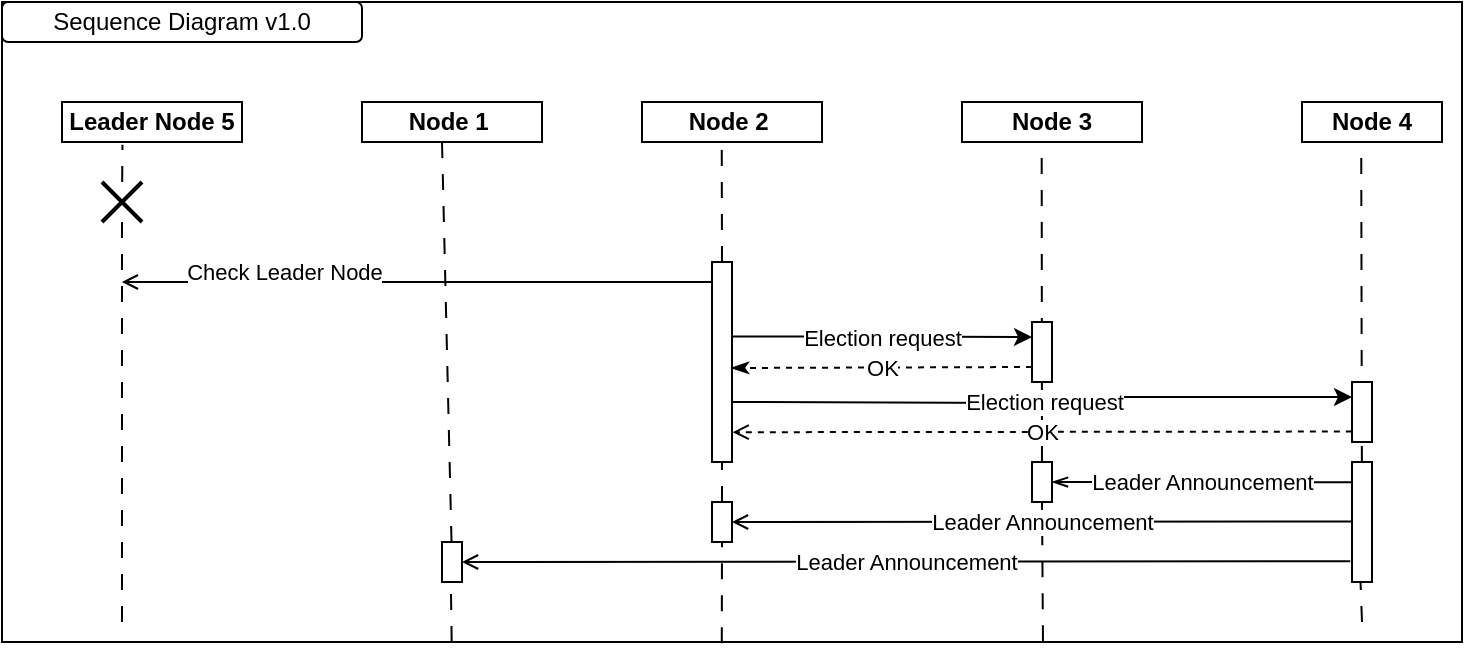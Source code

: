 <mxfile version="24.7.14" pages="2">
  <diagram name="sequence_diagram" id="7sgo6bR_hd0uOoM_-nex">
    <mxGraphModel dx="663" dy="419" grid="1" gridSize="10" guides="1" tooltips="1" connect="1" arrows="1" fold="1" page="1" pageScale="1" pageWidth="850" pageHeight="1100" math="0" shadow="0">
      <root>
        <mxCell id="0" />
        <mxCell id="1" parent="0" />
        <mxCell id="2CJzM1UP2dfj2kKMceD9-52" value="" style="rounded=0;whiteSpace=wrap;html=1;" vertex="1" parent="1">
          <mxGeometry x="100" y="130" width="730" height="320" as="geometry" />
        </mxCell>
        <mxCell id="2CJzM1UP2dfj2kKMceD9-2" value="&lt;b&gt;Node 3&lt;/b&gt;" style="rounded=0;whiteSpace=wrap;html=1;" vertex="1" parent="1">
          <mxGeometry x="580" y="180" width="90" height="20" as="geometry" />
        </mxCell>
        <mxCell id="2CJzM1UP2dfj2kKMceD9-3" value="&lt;b&gt;Node 4&lt;/b&gt;" style="rounded=0;whiteSpace=wrap;html=1;" vertex="1" parent="1">
          <mxGeometry x="750" y="180" width="70" height="20" as="geometry" />
        </mxCell>
        <mxCell id="2CJzM1UP2dfj2kKMceD9-7" value="" style="endArrow=none;html=1;rounded=0;entryX=0.5;entryY=1;entryDx=0;entryDy=0;dashed=1;dashPattern=8 8;" edge="1" parent="1" source="6BYWwQnA6xNZHv1rOZ8V-13">
          <mxGeometry width="50" height="50" relative="1" as="geometry">
            <mxPoint x="620" y="440" as="sourcePoint" />
            <mxPoint x="619.84" y="200" as="targetPoint" />
          </mxGeometry>
        </mxCell>
        <mxCell id="2CJzM1UP2dfj2kKMceD9-8" value="" style="endArrow=none;html=1;rounded=0;entryX=0.423;entryY=0.985;entryDx=0;entryDy=0;dashed=1;dashPattern=8 8;entryPerimeter=0;" edge="1" parent="1" source="6BYWwQnA6xNZHv1rOZ8V-11" target="2CJzM1UP2dfj2kKMceD9-3">
          <mxGeometry width="50" height="50" relative="1" as="geometry">
            <mxPoint x="780" y="440" as="sourcePoint" />
            <mxPoint x="779.84" y="200" as="targetPoint" />
          </mxGeometry>
        </mxCell>
        <mxCell id="2CJzM1UP2dfj2kKMceD9-18" value="" style="endArrow=open;html=1;rounded=0;endFill=0;exitX=0.007;exitY=0.05;exitDx=0;exitDy=0;exitPerimeter=0;" edge="1" parent="1">
          <mxGeometry relative="1" as="geometry">
            <mxPoint x="455.0" y="270" as="sourcePoint" />
            <mxPoint x="159.93" y="270" as="targetPoint" />
          </mxGeometry>
        </mxCell>
        <mxCell id="2CJzM1UP2dfj2kKMceD9-19" value="Check Leader Node" style="edgeLabel;resizable=0;html=1;;align=center;verticalAlign=middle;" connectable="0" vertex="1" parent="2CJzM1UP2dfj2kKMceD9-18">
          <mxGeometry relative="1" as="geometry">
            <mxPoint x="-67" y="-5" as="offset" />
          </mxGeometry>
        </mxCell>
        <mxCell id="2CJzM1UP2dfj2kKMceD9-11" value="&lt;b&gt;Leader Node 5&lt;/b&gt;" style="rounded=0;whiteSpace=wrap;html=1;container=0;" vertex="1" parent="1">
          <mxGeometry x="130" y="180" width="90" height="20" as="geometry" />
        </mxCell>
        <mxCell id="2CJzM1UP2dfj2kKMceD9-12" value="" style="endArrow=none;html=1;rounded=0;dashed=1;dashPattern=8 8;entryX=0.336;entryY=1.07;entryDx=0;entryDy=0;entryPerimeter=0;" edge="1" parent="1" source="2CJzM1UP2dfj2kKMceD9-26" target="2CJzM1UP2dfj2kKMceD9-11">
          <mxGeometry width="50" height="50" relative="1" as="geometry">
            <mxPoint x="160" y="480" as="sourcePoint" />
            <mxPoint x="160" y="210" as="targetPoint" />
          </mxGeometry>
        </mxCell>
        <mxCell id="2CJzM1UP2dfj2kKMceD9-1" value="&lt;b&gt;Node 2&amp;nbsp;&lt;/b&gt;" style="rounded=0;whiteSpace=wrap;html=1;" vertex="1" parent="1">
          <mxGeometry x="420" y="180" width="90" height="20" as="geometry" />
        </mxCell>
        <mxCell id="2CJzM1UP2dfj2kKMceD9-27" value="" style="endArrow=none;html=1;rounded=0;entryX=0.5;entryY=1;entryDx=0;entryDy=0;dashed=1;dashPattern=8 8;" edge="1" parent="1" target="2CJzM1UP2dfj2kKMceD9-26">
          <mxGeometry width="50" height="50" relative="1" as="geometry">
            <mxPoint x="160" y="440" as="sourcePoint" />
            <mxPoint x="160" y="200" as="targetPoint" />
          </mxGeometry>
        </mxCell>
        <mxCell id="2CJzM1UP2dfj2kKMceD9-26" value="" style="shape=mxgraph.sysml.x;fontSize=13;strokeWidth=2;container=0;" vertex="1" parent="1">
          <mxGeometry x="150" y="220" width="20" height="20" as="geometry" />
        </mxCell>
        <mxCell id="2CJzM1UP2dfj2kKMceD9-32" value="" style="endArrow=none;html=1;rounded=0;entryX=0.5;entryY=1;entryDx=0;entryDy=0;dashed=1;dashPattern=8 8;" edge="1" parent="1" source="6BYWwQnA6xNZHv1rOZ8V-15" target="2CJzM1UP2dfj2kKMceD9-31">
          <mxGeometry width="50" height="50" relative="1" as="geometry">
            <mxPoint x="460" y="440" as="sourcePoint" />
            <mxPoint x="460" y="200" as="targetPoint" />
          </mxGeometry>
        </mxCell>
        <mxCell id="2CJzM1UP2dfj2kKMceD9-31" value="" style="rounded=0;whiteSpace=wrap;html=1;" vertex="1" parent="1">
          <mxGeometry x="455" y="260" width="10" height="100" as="geometry" />
        </mxCell>
        <mxCell id="2CJzM1UP2dfj2kKMceD9-33" value="" style="endArrow=classic;html=1;rounded=0;entryX=0;entryY=0.25;entryDx=0;entryDy=0;exitX=0.97;exitY=0.372;exitDx=0;exitDy=0;edgeStyle=orthogonalEdgeStyle;exitPerimeter=0;" edge="1" parent="1" source="2CJzM1UP2dfj2kKMceD9-31" target="2CJzM1UP2dfj2kKMceD9-36">
          <mxGeometry relative="1" as="geometry">
            <mxPoint x="465" y="300" as="sourcePoint" />
            <mxPoint x="610" y="300" as="targetPoint" />
          </mxGeometry>
        </mxCell>
        <mxCell id="2CJzM1UP2dfj2kKMceD9-34" value="Election request" style="edgeLabel;resizable=0;html=1;;align=center;verticalAlign=middle;" connectable="0" vertex="1" parent="2CJzM1UP2dfj2kKMceD9-33">
          <mxGeometry relative="1" as="geometry">
            <mxPoint as="offset" />
          </mxGeometry>
        </mxCell>
        <mxCell id="2CJzM1UP2dfj2kKMceD9-45" value="" style="endArrow=none;html=1;rounded=0;entryX=0.443;entryY=1.024;entryDx=0;entryDy=0;dashed=1;dashPattern=8 8;entryPerimeter=0;" edge="1" parent="1" target="2CJzM1UP2dfj2kKMceD9-1">
          <mxGeometry width="50" height="50" relative="1" as="geometry">
            <mxPoint x="460" y="260" as="sourcePoint" />
            <mxPoint x="470" y="390" as="targetPoint" />
          </mxGeometry>
        </mxCell>
        <mxCell id="2CJzM1UP2dfj2kKMceD9-36" value="" style="rounded=0;whiteSpace=wrap;html=1;" vertex="1" parent="1">
          <mxGeometry x="615" y="290" width="10" height="30" as="geometry" />
        </mxCell>
        <mxCell id="2CJzM1UP2dfj2kKMceD9-53" value="Sequence Diagram v1.0" style="rounded=1;whiteSpace=wrap;html=1;" vertex="1" parent="1">
          <mxGeometry x="100" y="130" width="180" height="20" as="geometry" />
        </mxCell>
        <mxCell id="6BYWwQnA6xNZHv1rOZ8V-2" value="" style="endArrow=classicThin;html=1;rounded=0;exitX=0;exitY=0.75;exitDx=0;exitDy=0;entryX=0.953;entryY=0.53;entryDx=0;entryDy=0;entryPerimeter=0;dashed=1;endFill=1;" edge="1" parent="1" source="2CJzM1UP2dfj2kKMceD9-36" target="2CJzM1UP2dfj2kKMceD9-31">
          <mxGeometry relative="1" as="geometry">
            <mxPoint x="510" y="330" as="sourcePoint" />
            <mxPoint x="610" y="330" as="targetPoint" />
          </mxGeometry>
        </mxCell>
        <mxCell id="6BYWwQnA6xNZHv1rOZ8V-3" value="OK" style="edgeLabel;resizable=0;html=1;;align=center;verticalAlign=middle;" connectable="0" vertex="1" parent="6BYWwQnA6xNZHv1rOZ8V-2">
          <mxGeometry relative="1" as="geometry" />
        </mxCell>
        <mxCell id="6BYWwQnA6xNZHv1rOZ8V-5" value="" style="endArrow=none;html=1;rounded=0;entryX=0.387;entryY=1.01;entryDx=0;entryDy=0;dashed=1;dashPattern=8 8;entryPerimeter=0;" edge="1" parent="1" target="2CJzM1UP2dfj2kKMceD9-43">
          <mxGeometry width="50" height="50" relative="1" as="geometry">
            <mxPoint x="775.14" y="340" as="sourcePoint" />
            <mxPoint x="777" y="200" as="targetPoint" />
          </mxGeometry>
        </mxCell>
        <mxCell id="2CJzM1UP2dfj2kKMceD9-43" value="" style="rounded=0;whiteSpace=wrap;html=1;" vertex="1" parent="1">
          <mxGeometry x="775" y="320" width="10" height="30" as="geometry" />
        </mxCell>
        <mxCell id="6BYWwQnA6xNZHv1rOZ8V-6" value="" style="endArrow=classic;html=1;rounded=0;entryX=0;entryY=0.25;entryDx=0;entryDy=0;exitX=0.97;exitY=0.372;exitDx=0;exitDy=0;edgeStyle=orthogonalEdgeStyle;exitPerimeter=0;" edge="1" parent="1" target="2CJzM1UP2dfj2kKMceD9-43">
          <mxGeometry relative="1" as="geometry">
            <mxPoint x="465" y="330" as="sourcePoint" />
            <mxPoint x="615" y="331" as="targetPoint" />
          </mxGeometry>
        </mxCell>
        <mxCell id="6BYWwQnA6xNZHv1rOZ8V-7" value="Election request" style="edgeLabel;resizable=0;html=1;;align=center;verticalAlign=middle;" connectable="0" vertex="1" parent="6BYWwQnA6xNZHv1rOZ8V-6">
          <mxGeometry relative="1" as="geometry">
            <mxPoint as="offset" />
          </mxGeometry>
        </mxCell>
        <mxCell id="6BYWwQnA6xNZHv1rOZ8V-8" value="" style="endArrow=open;html=1;rounded=0;exitX=-0.008;exitY=0.826;exitDx=0;exitDy=0;entryX=1.033;entryY=0.851;entryDx=0;entryDy=0;entryPerimeter=0;dashed=1;exitPerimeter=0;endFill=0;" edge="1" parent="1" source="2CJzM1UP2dfj2kKMceD9-43" target="2CJzM1UP2dfj2kKMceD9-31">
          <mxGeometry relative="1" as="geometry">
            <mxPoint x="615" y="340" as="sourcePoint" />
            <mxPoint x="465" y="340" as="targetPoint" />
          </mxGeometry>
        </mxCell>
        <mxCell id="6BYWwQnA6xNZHv1rOZ8V-9" value="OK" style="edgeLabel;resizable=0;html=1;;align=center;verticalAlign=middle;" connectable="0" vertex="1" parent="6BYWwQnA6xNZHv1rOZ8V-8">
          <mxGeometry relative="1" as="geometry" />
        </mxCell>
        <mxCell id="6BYWwQnA6xNZHv1rOZ8V-12" value="" style="endArrow=none;html=1;rounded=0;entryX=0.423;entryY=0.985;entryDx=0;entryDy=0;dashed=1;dashPattern=8 8;entryPerimeter=0;" edge="1" parent="1" target="6BYWwQnA6xNZHv1rOZ8V-11">
          <mxGeometry width="50" height="50" relative="1" as="geometry">
            <mxPoint x="780" y="440" as="sourcePoint" />
            <mxPoint x="730" y="200" as="targetPoint" />
          </mxGeometry>
        </mxCell>
        <mxCell id="6BYWwQnA6xNZHv1rOZ8V-11" value="" style="rounded=0;whiteSpace=wrap;html=1;" vertex="1" parent="1">
          <mxGeometry x="775" y="360" width="10" height="60" as="geometry" />
        </mxCell>
        <mxCell id="6BYWwQnA6xNZHv1rOZ8V-14" value="" style="endArrow=none;html=1;rounded=0;entryX=0.5;entryY=1;entryDx=0;entryDy=0;dashed=1;dashPattern=8 8;exitX=0.713;exitY=0.999;exitDx=0;exitDy=0;exitPerimeter=0;" edge="1" parent="1" source="2CJzM1UP2dfj2kKMceD9-52" target="6BYWwQnA6xNZHv1rOZ8V-13">
          <mxGeometry width="50" height="50" relative="1" as="geometry">
            <mxPoint x="620" y="440" as="sourcePoint" />
            <mxPoint x="569.84" y="200" as="targetPoint" />
          </mxGeometry>
        </mxCell>
        <mxCell id="6BYWwQnA6xNZHv1rOZ8V-13" value="" style="rounded=0;whiteSpace=wrap;html=1;" vertex="1" parent="1">
          <mxGeometry x="615" y="360" width="10" height="20" as="geometry" />
        </mxCell>
        <mxCell id="6BYWwQnA6xNZHv1rOZ8V-16" value="" style="endArrow=none;html=1;rounded=0;entryX=0.5;entryY=1;entryDx=0;entryDy=0;dashed=1;dashPattern=8 8;exitX=0.493;exitY=1.002;exitDx=0;exitDy=0;exitPerimeter=0;" edge="1" parent="1" source="2CJzM1UP2dfj2kKMceD9-52" target="6BYWwQnA6xNZHv1rOZ8V-15">
          <mxGeometry width="50" height="50" relative="1" as="geometry">
            <mxPoint x="460" y="440" as="sourcePoint" />
            <mxPoint x="410" y="360" as="targetPoint" />
          </mxGeometry>
        </mxCell>
        <mxCell id="6BYWwQnA6xNZHv1rOZ8V-15" value="" style="rounded=0;whiteSpace=wrap;html=1;" vertex="1" parent="1">
          <mxGeometry x="455" y="380" width="10" height="20" as="geometry" />
        </mxCell>
        <mxCell id="6BYWwQnA6xNZHv1rOZ8V-23" value="" style="endArrow=openThin;html=1;rounded=0;entryX=1;entryY=0.5;entryDx=0;entryDy=0;endFill=0;exitX=-0.014;exitY=0.169;exitDx=0;exitDy=0;exitPerimeter=0;" edge="1" parent="1" source="6BYWwQnA6xNZHv1rOZ8V-11" target="6BYWwQnA6xNZHv1rOZ8V-13">
          <mxGeometry relative="1" as="geometry">
            <mxPoint x="770" y="370" as="sourcePoint" />
            <mxPoint x="730" y="420" as="targetPoint" />
          </mxGeometry>
        </mxCell>
        <mxCell id="6BYWwQnA6xNZHv1rOZ8V-24" value="Leader Announcement" style="edgeLabel;resizable=0;html=1;;align=center;verticalAlign=middle;" connectable="0" vertex="1" parent="6BYWwQnA6xNZHv1rOZ8V-23">
          <mxGeometry relative="1" as="geometry" />
        </mxCell>
        <mxCell id="6BYWwQnA6xNZHv1rOZ8V-27" value="" style="endArrow=open;html=1;rounded=0;exitX=0;exitY=0.25;exitDx=0;exitDy=0;entryX=1;entryY=0.5;entryDx=0;entryDy=0;endFill=0;" edge="1" parent="1" target="6BYWwQnA6xNZHv1rOZ8V-15">
          <mxGeometry relative="1" as="geometry">
            <mxPoint x="775" y="389.74" as="sourcePoint" />
            <mxPoint x="625" y="389.74" as="targetPoint" />
          </mxGeometry>
        </mxCell>
        <mxCell id="6BYWwQnA6xNZHv1rOZ8V-28" value="Leader Announcement" style="edgeLabel;resizable=0;html=1;;align=center;verticalAlign=middle;" connectable="0" vertex="1" parent="6BYWwQnA6xNZHv1rOZ8V-27">
          <mxGeometry relative="1" as="geometry" />
        </mxCell>
        <mxCell id="lIFG_qv6_JKEPPBSgLXc-1" value="&lt;b&gt;Node 1&amp;nbsp;&lt;/b&gt;" style="rounded=0;whiteSpace=wrap;html=1;" vertex="1" parent="1">
          <mxGeometry x="280" y="180" width="90" height="20" as="geometry" />
        </mxCell>
        <mxCell id="lIFG_qv6_JKEPPBSgLXc-2" value="" style="endArrow=none;html=1;rounded=0;entryX=0.443;entryY=1.024;entryDx=0;entryDy=0;dashed=1;dashPattern=8 8;entryPerimeter=0;" edge="1" parent="1" source="lIFG_qv6_JKEPPBSgLXc-3">
          <mxGeometry width="50" height="50" relative="1" as="geometry">
            <mxPoint x="320" y="440" as="sourcePoint" />
            <mxPoint x="320" y="200" as="targetPoint" />
          </mxGeometry>
        </mxCell>
        <mxCell id="lIFG_qv6_JKEPPBSgLXc-4" value="" style="endArrow=none;html=1;rounded=0;entryX=0.443;entryY=1.024;entryDx=0;entryDy=0;dashed=1;dashPattern=8 8;entryPerimeter=0;exitX=0.308;exitY=1;exitDx=0;exitDy=0;exitPerimeter=0;" edge="1" parent="1" source="2CJzM1UP2dfj2kKMceD9-52" target="lIFG_qv6_JKEPPBSgLXc-3">
          <mxGeometry width="50" height="50" relative="1" as="geometry">
            <mxPoint x="320" y="440" as="sourcePoint" />
            <mxPoint x="320" y="200" as="targetPoint" />
          </mxGeometry>
        </mxCell>
        <mxCell id="lIFG_qv6_JKEPPBSgLXc-3" value="" style="rounded=0;whiteSpace=wrap;html=1;" vertex="1" parent="1">
          <mxGeometry x="320" y="400" width="10" height="20" as="geometry" />
        </mxCell>
        <mxCell id="lIFG_qv6_JKEPPBSgLXc-5" value="" style="endArrow=open;html=1;rounded=0;exitX=-0.087;exitY=0.827;exitDx=0;exitDy=0;entryX=1;entryY=0.5;entryDx=0;entryDy=0;endFill=0;exitPerimeter=0;" edge="1" parent="1" source="6BYWwQnA6xNZHv1rOZ8V-11" target="lIFG_qv6_JKEPPBSgLXc-3">
          <mxGeometry relative="1" as="geometry">
            <mxPoint x="670" y="409.79" as="sourcePoint" />
            <mxPoint x="360" y="410.05" as="targetPoint" />
          </mxGeometry>
        </mxCell>
        <mxCell id="lIFG_qv6_JKEPPBSgLXc-6" value="Leader Announcement" style="edgeLabel;resizable=0;html=1;;align=center;verticalAlign=middle;" connectable="0" vertex="1" parent="lIFG_qv6_JKEPPBSgLXc-5">
          <mxGeometry relative="1" as="geometry" />
        </mxCell>
      </root>
    </mxGraphModel>
  </diagram>
  <diagram id="omE95nuKd6I9dsKFYLTK" name="state_machine_diagram">
    <mxGraphModel dx="884" dy="559" grid="1" gridSize="10" guides="1" tooltips="1" connect="1" arrows="1" fold="1" page="1" pageScale="1" pageWidth="850" pageHeight="1100" math="0" shadow="0">
      <root>
        <mxCell id="0" />
        <mxCell id="1" parent="0" />
        <mxCell id="Gvemg3b-qu34j1hwIt24-1" value="" style="rounded=0;whiteSpace=wrap;html=1;" vertex="1" parent="1">
          <mxGeometry x="30" y="20" width="800" height="400" as="geometry" />
        </mxCell>
        <mxCell id="n6DnX0LJxBb5tein3nMa-7" value="" style="rounded=1;whiteSpace=wrap;html=1;" vertex="1" parent="1">
          <mxGeometry x="440" y="70" width="380" height="340" as="geometry" />
        </mxCell>
        <mxCell id="BE1Rm9HMvrCc5Hptsque-2" value="" style="ellipse;whiteSpace=wrap;html=1;aspect=fixed;fillColor=#0F0F0F;" vertex="1" parent="1">
          <mxGeometry x="40" y="85" width="30" height="30" as="geometry" />
        </mxCell>
        <mxCell id="BE1Rm9HMvrCc5Hptsque-3" value="Normal operation state" style="rounded=1;whiteSpace=wrap;html=1;" vertex="1" parent="1">
          <mxGeometry x="150" y="70" width="120" height="60" as="geometry" />
        </mxCell>
        <mxCell id="BE1Rm9HMvrCc5Hptsque-4" value="Election state" style="rounded=1;whiteSpace=wrap;html=1;" vertex="1" parent="1">
          <mxGeometry x="440" y="70" width="120" height="60" as="geometry" />
        </mxCell>
        <mxCell id="n6DnX0LJxBb5tein3nMa-1" value="" style="endArrow=classic;html=1;rounded=0;exitX=1;exitY=0.5;exitDx=0;exitDy=0;entryX=0;entryY=0.5;entryDx=0;entryDy=0;edgeStyle=orthogonalEdgeStyle;" edge="1" parent="1" source="BE1Rm9HMvrCc5Hptsque-3" target="BE1Rm9HMvrCc5Hptsque-4">
          <mxGeometry width="50" height="50" relative="1" as="geometry">
            <mxPoint x="190" y="130" as="sourcePoint" />
            <mxPoint x="460" y="115" as="targetPoint" />
          </mxGeometry>
        </mxCell>
        <mxCell id="n6DnX0LJxBb5tein3nMa-2" value="A node detects the leader node is down" style="text;html=1;align=center;verticalAlign=middle;whiteSpace=wrap;rounded=0;" vertex="1" parent="1">
          <mxGeometry x="300" y="70" width="110" height="30" as="geometry" />
        </mxCell>
        <mxCell id="n6DnX0LJxBb5tein3nMa-3" value="" style="endArrow=classic;html=1;rounded=0;exitX=1;exitY=0.5;exitDx=0;exitDy=0;entryX=0;entryY=0.5;entryDx=0;entryDy=0;" edge="1" parent="1" source="BE1Rm9HMvrCc5Hptsque-2" target="BE1Rm9HMvrCc5Hptsque-3">
          <mxGeometry width="50" height="50" relative="1" as="geometry">
            <mxPoint x="360" y="330" as="sourcePoint" />
            <mxPoint x="410" y="280" as="targetPoint" />
          </mxGeometry>
        </mxCell>
        <mxCell id="n6DnX0LJxBb5tein3nMa-4" value="Leader is elected" style="rounded=1;whiteSpace=wrap;html=1;" vertex="1" parent="1">
          <mxGeometry x="470" y="210" width="120" height="60" as="geometry" />
        </mxCell>
        <mxCell id="n6DnX0LJxBb5tein3nMa-5" value="Waiting for leader announcement" style="rounded=1;whiteSpace=wrap;html=1;" vertex="1" parent="1">
          <mxGeometry x="660" y="210" width="120" height="60" as="geometry" />
        </mxCell>
        <mxCell id="n6DnX0LJxBb5tein3nMa-6" value="Node" style="text;html=1;align=center;verticalAlign=middle;resizable=0;points=[];autosize=1;strokeColor=none;fillColor=none;" vertex="1" parent="1">
          <mxGeometry x="30" y="55" width="50" height="30" as="geometry" />
        </mxCell>
        <mxCell id="n6DnX0LJxBb5tein3nMa-8" value="" style="endArrow=classic;html=1;rounded=0;exitX=0.5;exitY=1;exitDx=0;exitDy=0;entryX=0.5;entryY=0;entryDx=0;entryDy=0;edgeStyle=orthogonalEdgeStyle;" edge="1" parent="1" source="BE1Rm9HMvrCc5Hptsque-4" target="n6DnX0LJxBb5tein3nMa-4">
          <mxGeometry width="50" height="50" relative="1" as="geometry">
            <mxPoint x="510" y="230" as="sourcePoint" />
            <mxPoint x="560" y="180" as="targetPoint" />
          </mxGeometry>
        </mxCell>
        <mxCell id="n6DnX0LJxBb5tein3nMa-9" value="If no higher nodes respond" style="text;html=1;align=center;verticalAlign=middle;whiteSpace=wrap;rounded=0;" vertex="1" parent="1">
          <mxGeometry x="500" y="150" width="110" height="30" as="geometry" />
        </mxCell>
        <mxCell id="n6DnX0LJxBb5tein3nMa-10" value="" style="endArrow=classic;html=1;rounded=0;exitX=1;exitY=0.5;exitDx=0;exitDy=0;entryX=0.5;entryY=0;entryDx=0;entryDy=0;edgeStyle=orthogonalEdgeStyle;" edge="1" parent="1" source="BE1Rm9HMvrCc5Hptsque-4" target="n6DnX0LJxBb5tein3nMa-5">
          <mxGeometry width="50" height="50" relative="1" as="geometry">
            <mxPoint x="620" y="210" as="sourcePoint" />
            <mxPoint x="670" y="160" as="targetPoint" />
          </mxGeometry>
        </mxCell>
        <mxCell id="n6DnX0LJxBb5tein3nMa-11" value="If a higher node responds&amp;nbsp;" style="text;html=1;align=center;verticalAlign=middle;whiteSpace=wrap;rounded=0;" vertex="1" parent="1">
          <mxGeometry x="720" y="150" width="90" height="30" as="geometry" />
        </mxCell>
        <mxCell id="n6DnX0LJxBb5tein3nMa-12" value="Leader announcement to other nodes&amp;nbsp;" style="rounded=1;whiteSpace=wrap;html=1;" vertex="1" parent="1">
          <mxGeometry x="570" y="330" width="120" height="60" as="geometry" />
        </mxCell>
        <mxCell id="n6DnX0LJxBb5tein3nMa-13" value="" style="endArrow=classic;html=1;rounded=0;entryX=0.5;entryY=0;entryDx=0;entryDy=0;exitX=0.5;exitY=1;exitDx=0;exitDy=0;edgeStyle=orthogonalEdgeStyle;" edge="1" parent="1" source="n6DnX0LJxBb5tein3nMa-4" target="n6DnX0LJxBb5tein3nMa-12">
          <mxGeometry width="50" height="50" relative="1" as="geometry">
            <mxPoint x="440" y="260" as="sourcePoint" />
            <mxPoint x="490" y="210" as="targetPoint" />
          </mxGeometry>
        </mxCell>
        <mxCell id="n6DnX0LJxBb5tein3nMa-14" value="" style="endArrow=classic;html=1;rounded=0;entryX=0.5;entryY=0;entryDx=0;entryDy=0;exitX=0.5;exitY=1;exitDx=0;exitDy=0;edgeStyle=orthogonalEdgeStyle;" edge="1" parent="1" source="n6DnX0LJxBb5tein3nMa-5" target="n6DnX0LJxBb5tein3nMa-12">
          <mxGeometry width="50" height="50" relative="1" as="geometry">
            <mxPoint x="540" y="280" as="sourcePoint" />
            <mxPoint x="640" y="340" as="targetPoint" />
          </mxGeometry>
        </mxCell>
        <mxCell id="n6DnX0LJxBb5tein3nMa-15" value="" style="endArrow=classic;html=1;rounded=0;entryX=0.5;entryY=1;entryDx=0;entryDy=0;exitX=0.001;exitY=0.857;exitDx=0;exitDy=0;exitPerimeter=0;edgeStyle=orthogonalEdgeStyle;" edge="1" parent="1" source="n6DnX0LJxBb5tein3nMa-7" target="BE1Rm9HMvrCc5Hptsque-3">
          <mxGeometry width="50" height="50" relative="1" as="geometry">
            <mxPoint x="440" y="260" as="sourcePoint" />
            <mxPoint x="490" y="210" as="targetPoint" />
          </mxGeometry>
        </mxCell>
        <mxCell id="n6DnX0LJxBb5tein3nMa-16" value="" style="endArrow=classic;html=1;rounded=0;entryX=0.001;entryY=0.857;entryDx=0;entryDy=0;entryPerimeter=0;exitX=0;exitY=0.5;exitDx=0;exitDy=0;" edge="1" parent="1" source="n6DnX0LJxBb5tein3nMa-12" target="n6DnX0LJxBb5tein3nMa-7">
          <mxGeometry width="50" height="50" relative="1" as="geometry">
            <mxPoint x="440" y="260" as="sourcePoint" />
            <mxPoint x="490" y="210" as="targetPoint" />
          </mxGeometry>
        </mxCell>
        <mxCell id="Gvemg3b-qu34j1hwIt24-2" value="State machine diagram v1.0" style="rounded=1;whiteSpace=wrap;html=1;" vertex="1" parent="1">
          <mxGeometry x="30" y="20" width="190" height="20" as="geometry" />
        </mxCell>
      </root>
    </mxGraphModel>
  </diagram>
</mxfile>
